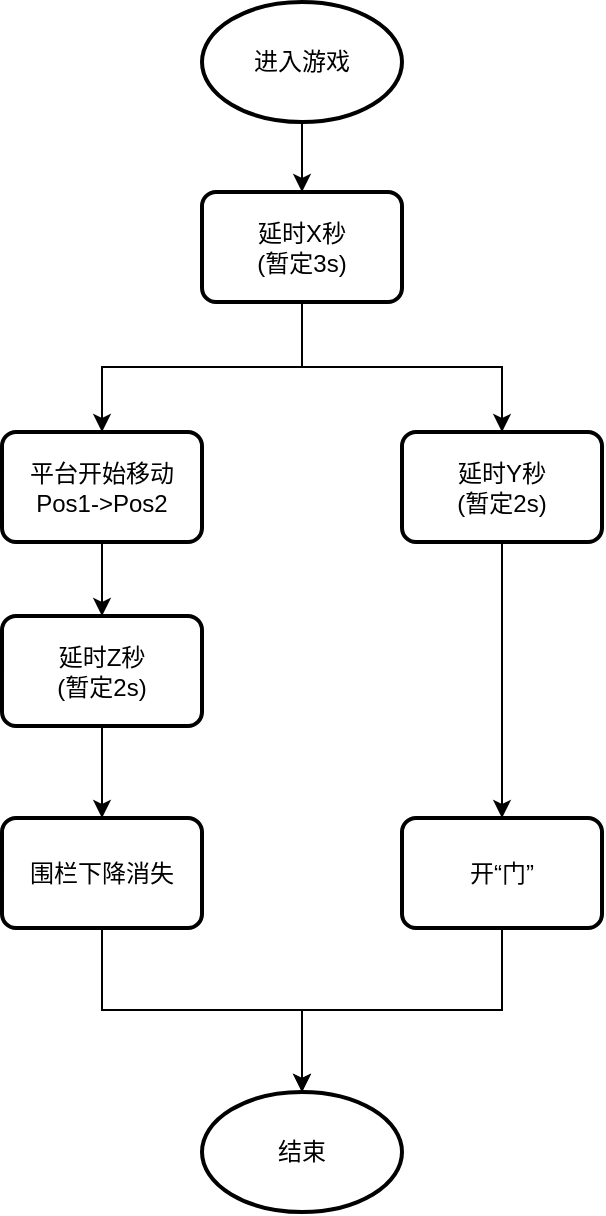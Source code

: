 <mxfile version="24.2.8" type="github">
  <diagram name="第 1 页" id="WlTWtCsWLRX7FqF-JtRI">
    <mxGraphModel dx="1523" dy="827" grid="0" gridSize="10" guides="1" tooltips="1" connect="1" arrows="1" fold="1" page="0" pageScale="1" pageWidth="827" pageHeight="1169" math="0" shadow="0">
      <root>
        <mxCell id="0" />
        <mxCell id="1" parent="0" />
        <mxCell id="g3mRl1j3HkAhlmCFNCop-4" style="edgeStyle=orthogonalEdgeStyle;rounded=0;orthogonalLoop=1;jettySize=auto;html=1;exitX=0.5;exitY=1;exitDx=0;exitDy=0;exitPerimeter=0;" edge="1" parent="1" source="g3mRl1j3HkAhlmCFNCop-1" target="g3mRl1j3HkAhlmCFNCop-3">
          <mxGeometry relative="1" as="geometry" />
        </mxCell>
        <mxCell id="g3mRl1j3HkAhlmCFNCop-1" value="进入游戏" style="strokeWidth=2;html=1;shape=mxgraph.flowchart.start_1;whiteSpace=wrap;" vertex="1" parent="1">
          <mxGeometry x="338" y="119" width="100" height="60" as="geometry" />
        </mxCell>
        <mxCell id="g3mRl1j3HkAhlmCFNCop-6" style="edgeStyle=orthogonalEdgeStyle;rounded=0;orthogonalLoop=1;jettySize=auto;html=1;exitX=0.5;exitY=1;exitDx=0;exitDy=0;" edge="1" parent="1" source="g3mRl1j3HkAhlmCFNCop-3" target="g3mRl1j3HkAhlmCFNCop-5">
          <mxGeometry relative="1" as="geometry" />
        </mxCell>
        <mxCell id="g3mRl1j3HkAhlmCFNCop-17" style="edgeStyle=orthogonalEdgeStyle;rounded=0;orthogonalLoop=1;jettySize=auto;html=1;exitX=0.5;exitY=1;exitDx=0;exitDy=0;" edge="1" parent="1" source="g3mRl1j3HkAhlmCFNCop-3" target="g3mRl1j3HkAhlmCFNCop-16">
          <mxGeometry relative="1" as="geometry" />
        </mxCell>
        <mxCell id="g3mRl1j3HkAhlmCFNCop-3" value="延时X秒&lt;div&gt;(暂定3s)&lt;/div&gt;" style="rounded=1;whiteSpace=wrap;html=1;absoluteArcSize=1;arcSize=14;strokeWidth=2;" vertex="1" parent="1">
          <mxGeometry x="338" y="214" width="100" height="55" as="geometry" />
        </mxCell>
        <mxCell id="g3mRl1j3HkAhlmCFNCop-8" style="edgeStyle=orthogonalEdgeStyle;rounded=0;orthogonalLoop=1;jettySize=auto;html=1;exitX=0.5;exitY=1;exitDx=0;exitDy=0;entryX=0.5;entryY=0;entryDx=0;entryDy=0;" edge="1" parent="1" source="g3mRl1j3HkAhlmCFNCop-5" target="g3mRl1j3HkAhlmCFNCop-7">
          <mxGeometry relative="1" as="geometry" />
        </mxCell>
        <mxCell id="g3mRl1j3HkAhlmCFNCop-5" value="平台开始移动&lt;div&gt;Pos1-&amp;gt;Pos2&lt;/div&gt;" style="rounded=1;whiteSpace=wrap;html=1;absoluteArcSize=1;arcSize=14;strokeWidth=2;" vertex="1" parent="1">
          <mxGeometry x="238" y="334" width="100" height="55" as="geometry" />
        </mxCell>
        <mxCell id="g3mRl1j3HkAhlmCFNCop-10" style="edgeStyle=orthogonalEdgeStyle;rounded=0;orthogonalLoop=1;jettySize=auto;html=1;exitX=0.5;exitY=1;exitDx=0;exitDy=0;" edge="1" parent="1" source="g3mRl1j3HkAhlmCFNCop-7" target="g3mRl1j3HkAhlmCFNCop-9">
          <mxGeometry relative="1" as="geometry" />
        </mxCell>
        <mxCell id="g3mRl1j3HkAhlmCFNCop-7" value="延时Z秒&lt;div&gt;(暂定2s)&lt;/div&gt;" style="rounded=1;whiteSpace=wrap;html=1;absoluteArcSize=1;arcSize=14;strokeWidth=2;" vertex="1" parent="1">
          <mxGeometry x="238" y="426" width="100" height="55" as="geometry" />
        </mxCell>
        <mxCell id="g3mRl1j3HkAhlmCFNCop-21" style="edgeStyle=orthogonalEdgeStyle;rounded=0;orthogonalLoop=1;jettySize=auto;html=1;exitX=0.5;exitY=1;exitDx=0;exitDy=0;" edge="1" parent="1" source="g3mRl1j3HkAhlmCFNCop-9" target="g3mRl1j3HkAhlmCFNCop-20">
          <mxGeometry relative="1" as="geometry" />
        </mxCell>
        <mxCell id="g3mRl1j3HkAhlmCFNCop-9" value="围栏下降消失" style="rounded=1;whiteSpace=wrap;html=1;absoluteArcSize=1;arcSize=14;strokeWidth=2;" vertex="1" parent="1">
          <mxGeometry x="238" y="527" width="100" height="55" as="geometry" />
        </mxCell>
        <mxCell id="g3mRl1j3HkAhlmCFNCop-19" style="edgeStyle=orthogonalEdgeStyle;rounded=0;orthogonalLoop=1;jettySize=auto;html=1;exitX=0.5;exitY=1;exitDx=0;exitDy=0;" edge="1" parent="1" source="g3mRl1j3HkAhlmCFNCop-16" target="g3mRl1j3HkAhlmCFNCop-18">
          <mxGeometry relative="1" as="geometry" />
        </mxCell>
        <mxCell id="g3mRl1j3HkAhlmCFNCop-16" value="延时Y秒&lt;div&gt;(暂定2s)&lt;/div&gt;" style="rounded=1;whiteSpace=wrap;html=1;absoluteArcSize=1;arcSize=14;strokeWidth=2;" vertex="1" parent="1">
          <mxGeometry x="438" y="334" width="100" height="55" as="geometry" />
        </mxCell>
        <mxCell id="g3mRl1j3HkAhlmCFNCop-18" value="开“门”" style="rounded=1;whiteSpace=wrap;html=1;absoluteArcSize=1;arcSize=14;strokeWidth=2;" vertex="1" parent="1">
          <mxGeometry x="438" y="527" width="100" height="55" as="geometry" />
        </mxCell>
        <mxCell id="g3mRl1j3HkAhlmCFNCop-20" value="结束" style="strokeWidth=2;html=1;shape=mxgraph.flowchart.start_1;whiteSpace=wrap;" vertex="1" parent="1">
          <mxGeometry x="338" y="664" width="100" height="60" as="geometry" />
        </mxCell>
        <mxCell id="g3mRl1j3HkAhlmCFNCop-22" style="edgeStyle=orthogonalEdgeStyle;rounded=0;orthogonalLoop=1;jettySize=auto;html=1;exitX=0.5;exitY=1;exitDx=0;exitDy=0;entryX=0.5;entryY=0;entryDx=0;entryDy=0;entryPerimeter=0;" edge="1" parent="1" source="g3mRl1j3HkAhlmCFNCop-18" target="g3mRl1j3HkAhlmCFNCop-20">
          <mxGeometry relative="1" as="geometry" />
        </mxCell>
      </root>
    </mxGraphModel>
  </diagram>
</mxfile>

